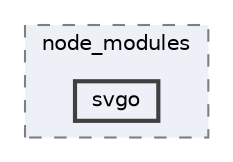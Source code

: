digraph "pkiclassroomrescheduler/src/main/frontend/node_modules/postcss-svgo/node_modules/svgo"
{
 // LATEX_PDF_SIZE
  bgcolor="transparent";
  edge [fontname=Helvetica,fontsize=10,labelfontname=Helvetica,labelfontsize=10];
  node [fontname=Helvetica,fontsize=10,shape=box,height=0.2,width=0.4];
  compound=true
  subgraph clusterdir_0c9a3a698b30026045e562afa8d2dcca {
    graph [ bgcolor="#edf0f7", pencolor="grey50", label="node_modules", fontname=Helvetica,fontsize=10 style="filled,dashed", URL="dir_0c9a3a698b30026045e562afa8d2dcca.html",tooltip=""]
  dir_463f0761f6a8e44ac964dd11bb481075 [label="svgo", fillcolor="#edf0f7", color="grey25", style="filled,bold", URL="dir_463f0761f6a8e44ac964dd11bb481075.html",tooltip=""];
  }
}
